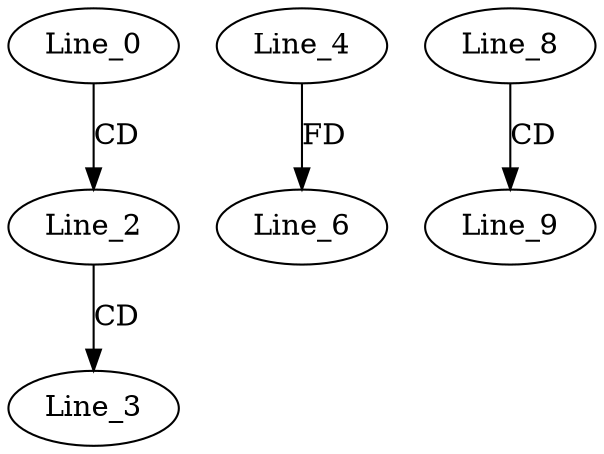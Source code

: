digraph G {
  Line_0;
  Line_2;
  Line_3;
  Line_4;
  Line_6;
  Line_8;
  Line_9;
  Line_0 -> Line_2 [ label="CD" ];
  Line_2 -> Line_3 [ label="CD" ];
  Line_4 -> Line_6 [ label="FD" ];
  Line_8 -> Line_9 [ label="CD" ];
}
